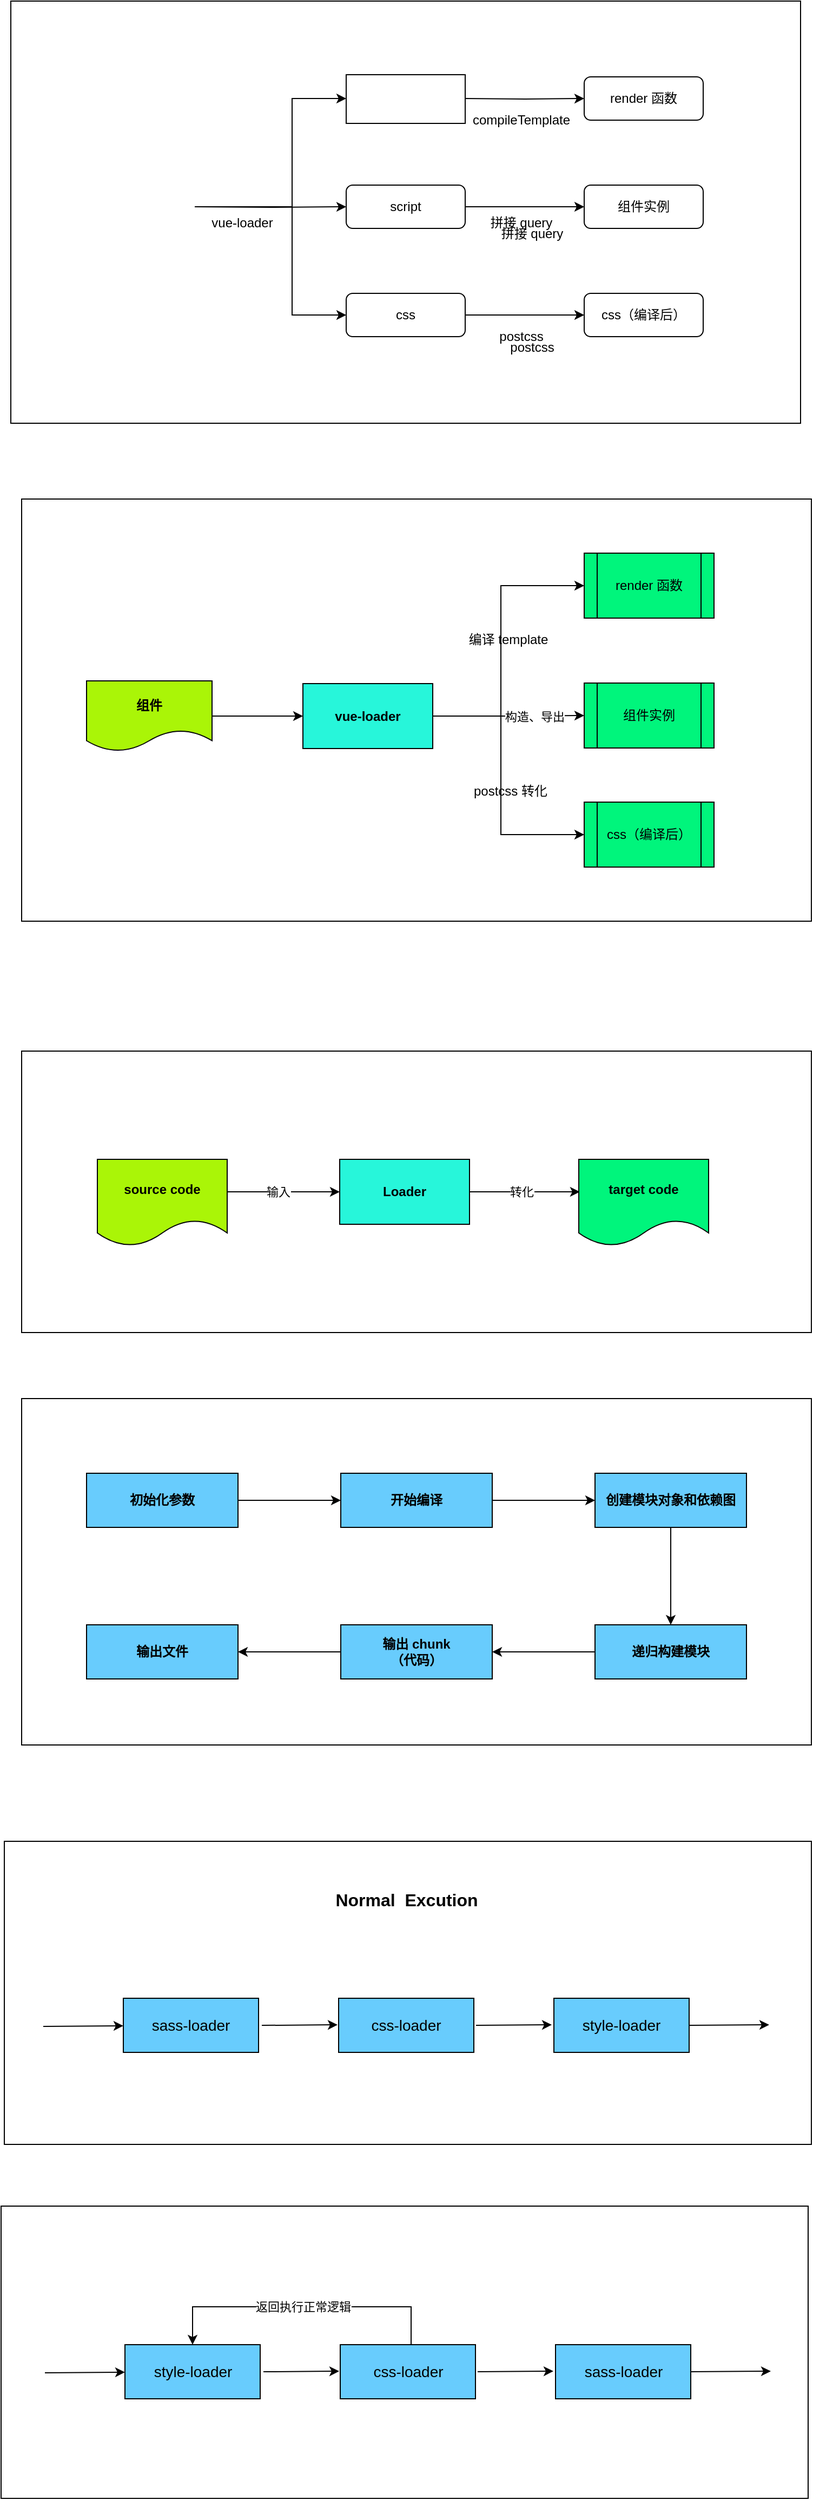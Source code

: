 <mxfile version="14.4.5" type="github">
  <diagram id="snzV0zkpX5HuJy0jhirF" name="Page-1">
    <mxGraphModel dx="946" dy="570" grid="1" gridSize="10" guides="1" tooltips="1" connect="1" arrows="1" fold="1" page="1" pageScale="1" pageWidth="3300" pageHeight="4681" math="0" shadow="0">
      <root>
        <mxCell id="0" />
        <mxCell id="1" parent="0" />
        <mxCell id="j9QSBkJXb1YhkLGrWZEg-1" value="" style="rounded=0;whiteSpace=wrap;html=1;" parent="1" vertex="1">
          <mxGeometry x="100" y="620" width="730" height="390" as="geometry" />
        </mxCell>
        <mxCell id="j9QSBkJXb1YhkLGrWZEg-6" style="edgeStyle=orthogonalEdgeStyle;rounded=0;orthogonalLoop=1;jettySize=auto;html=1;exitX=1;exitY=0.5;exitDx=0;exitDy=0;entryX=0;entryY=0.5;entryDx=0;entryDy=0;" parent="1" target="j9QSBkJXb1YhkLGrWZEg-4" edge="1">
          <mxGeometry relative="1" as="geometry">
            <mxPoint x="270" y="810" as="sourcePoint" />
          </mxGeometry>
        </mxCell>
        <mxCell id="j9QSBkJXb1YhkLGrWZEg-7" style="edgeStyle=orthogonalEdgeStyle;rounded=0;orthogonalLoop=1;jettySize=auto;html=1;exitX=1;exitY=0.5;exitDx=0;exitDy=0;entryX=0;entryY=0.5;entryDx=0;entryDy=0;" parent="1" edge="1">
          <mxGeometry relative="1" as="geometry">
            <mxPoint x="270" y="810" as="sourcePoint" />
            <mxPoint x="410" y="710" as="targetPoint" />
            <Array as="points">
              <mxPoint x="360" y="810" />
              <mxPoint x="360" y="710" />
            </Array>
          </mxGeometry>
        </mxCell>
        <mxCell id="j9QSBkJXb1YhkLGrWZEg-8" style="edgeStyle=orthogonalEdgeStyle;rounded=0;orthogonalLoop=1;jettySize=auto;html=1;exitX=1;exitY=0.5;exitDx=0;exitDy=0;entryX=0;entryY=0.5;entryDx=0;entryDy=0;" parent="1" target="j9QSBkJXb1YhkLGrWZEg-5" edge="1">
          <mxGeometry relative="1" as="geometry">
            <mxPoint x="270" y="810" as="sourcePoint" />
            <Array as="points">
              <mxPoint x="360" y="810" />
              <mxPoint x="360" y="910" />
            </Array>
          </mxGeometry>
        </mxCell>
        <mxCell id="j9QSBkJXb1YhkLGrWZEg-10" style="edgeStyle=orthogonalEdgeStyle;rounded=0;orthogonalLoop=1;jettySize=auto;html=1;exitX=1;exitY=0.5;exitDx=0;exitDy=0;" parent="1" target="j9QSBkJXb1YhkLGrWZEg-9" edge="1">
          <mxGeometry relative="1" as="geometry">
            <mxPoint x="520" y="710" as="sourcePoint" />
          </mxGeometry>
        </mxCell>
        <mxCell id="j9QSBkJXb1YhkLGrWZEg-12" style="edgeStyle=orthogonalEdgeStyle;rounded=0;orthogonalLoop=1;jettySize=auto;html=1;exitX=1;exitY=0.5;exitDx=0;exitDy=0;entryX=0;entryY=0.5;entryDx=0;entryDy=0;" parent="1" source="j9QSBkJXb1YhkLGrWZEg-4" target="j9QSBkJXb1YhkLGrWZEg-11" edge="1">
          <mxGeometry relative="1" as="geometry" />
        </mxCell>
        <mxCell id="j9QSBkJXb1YhkLGrWZEg-4" value="script" style="rounded=1;whiteSpace=wrap;html=1;" parent="1" vertex="1">
          <mxGeometry x="410" y="790" width="110" height="40" as="geometry" />
        </mxCell>
        <mxCell id="j9QSBkJXb1YhkLGrWZEg-14" style="edgeStyle=orthogonalEdgeStyle;rounded=0;orthogonalLoop=1;jettySize=auto;html=1;exitX=1;exitY=0.5;exitDx=0;exitDy=0;entryX=0;entryY=0.5;entryDx=0;entryDy=0;" parent="1" source="j9QSBkJXb1YhkLGrWZEg-5" target="j9QSBkJXb1YhkLGrWZEg-13" edge="1">
          <mxGeometry relative="1" as="geometry" />
        </mxCell>
        <mxCell id="j9QSBkJXb1YhkLGrWZEg-5" value="css" style="rounded=1;whiteSpace=wrap;html=1;" parent="1" vertex="1">
          <mxGeometry x="410" y="890" width="110" height="40" as="geometry" />
        </mxCell>
        <mxCell id="j9QSBkJXb1YhkLGrWZEg-9" value="render 函数" style="rounded=1;whiteSpace=wrap;html=1;" parent="1" vertex="1">
          <mxGeometry x="630" y="690" width="110" height="40" as="geometry" />
        </mxCell>
        <mxCell id="j9QSBkJXb1YhkLGrWZEg-11" value="组件实例" style="rounded=1;whiteSpace=wrap;html=1;" parent="1" vertex="1">
          <mxGeometry x="630" y="790" width="110" height="40" as="geometry" />
        </mxCell>
        <mxCell id="j9QSBkJXb1YhkLGrWZEg-13" value="css（编译后）" style="rounded=1;whiteSpace=wrap;html=1;" parent="1" vertex="1">
          <mxGeometry x="630" y="890" width="110" height="40" as="geometry" />
        </mxCell>
        <mxCell id="j9QSBkJXb1YhkLGrWZEg-15" value="postcss" style="text;html=1;strokeColor=none;fillColor=none;align=center;verticalAlign=middle;whiteSpace=wrap;rounded=0;" parent="1" vertex="1">
          <mxGeometry x="552" y="920" width="40" height="20" as="geometry" />
        </mxCell>
        <mxCell id="j9QSBkJXb1YhkLGrWZEg-16" value="拼接 query" style="text;html=1;strokeColor=none;fillColor=none;align=center;verticalAlign=middle;whiteSpace=wrap;rounded=0;" parent="1" vertex="1">
          <mxGeometry x="538" y="815" width="68" height="20" as="geometry" />
        </mxCell>
        <mxCell id="j9QSBkJXb1YhkLGrWZEg-17" value="compileTemplate" style="text;html=1;strokeColor=none;fillColor=none;align=center;verticalAlign=middle;whiteSpace=wrap;rounded=0;" parent="1" vertex="1">
          <mxGeometry x="538" y="720" width="68" height="20" as="geometry" />
        </mxCell>
        <mxCell id="VzhS6pNXvzRMnDDFk7cc-1" value="" style="rounded=0;whiteSpace=wrap;html=1;" parent="1" vertex="1">
          <mxGeometry x="110" y="1080" width="730" height="390" as="geometry" />
        </mxCell>
        <mxCell id="paWIo_fODG15XczuzQRw-1" value="vue-loader" style="text;html=1;strokeColor=none;fillColor=none;align=center;verticalAlign=middle;whiteSpace=wrap;rounded=0;" parent="1" vertex="1">
          <mxGeometry x="274" y="815" width="80" height="20" as="geometry" />
        </mxCell>
        <mxCell id="paWIo_fODG15XczuzQRw-2" style="edgeStyle=orthogonalEdgeStyle;rounded=0;orthogonalLoop=1;jettySize=auto;html=1;exitX=0.5;exitY=1;exitDx=0;exitDy=0;" parent="1" source="paWIo_fODG15XczuzQRw-1" target="paWIo_fODG15XczuzQRw-1" edge="1">
          <mxGeometry relative="1" as="geometry" />
        </mxCell>
        <mxCell id="paWIo_fODG15XczuzQRw-3" value="" style="rounded=0;whiteSpace=wrap;html=1;" parent="1" vertex="1">
          <mxGeometry x="410" y="688" width="110" height="45" as="geometry" />
        </mxCell>
        <mxCell id="paWIo_fODG15XczuzQRw-11" style="edgeStyle=orthogonalEdgeStyle;rounded=0;orthogonalLoop=1;jettySize=auto;html=1;exitX=1;exitY=0.5;exitDx=0;exitDy=0;entryX=0;entryY=0.5;entryDx=0;entryDy=0;" parent="1" source="paWIo_fODG15XczuzQRw-4" target="paWIo_fODG15XczuzQRw-6" edge="1">
          <mxGeometry relative="1" as="geometry" />
        </mxCell>
        <mxCell id="paWIo_fODG15XczuzQRw-4" value="&lt;b&gt;组件&lt;/b&gt;" style="shape=document;whiteSpace=wrap;html=1;boundedLbl=1;fillColor=#AAF507;" parent="1" vertex="1">
          <mxGeometry x="170" y="1248" width="116" height="65" as="geometry" />
        </mxCell>
        <mxCell id="paWIo_fODG15XczuzQRw-10" style="edgeStyle=orthogonalEdgeStyle;rounded=0;orthogonalLoop=1;jettySize=auto;html=1;exitX=1;exitY=0.5;exitDx=0;exitDy=0;entryX=0;entryY=0.5;entryDx=0;entryDy=0;" parent="1" source="paWIo_fODG15XczuzQRw-6" target="paWIo_fODG15XczuzQRw-8" edge="1">
          <mxGeometry relative="1" as="geometry" />
        </mxCell>
        <mxCell id="paWIo_fODG15XczuzQRw-23" value="构造、导出" style="edgeLabel;html=1;align=center;verticalAlign=middle;resizable=0;points=[];" parent="paWIo_fODG15XczuzQRw-10" vertex="1" connectable="0">
          <mxGeometry x="0.339" y="-1" relative="1" as="geometry">
            <mxPoint as="offset" />
          </mxGeometry>
        </mxCell>
        <mxCell id="paWIo_fODG15XczuzQRw-12" style="edgeStyle=orthogonalEdgeStyle;rounded=0;orthogonalLoop=1;jettySize=auto;html=1;exitX=1;exitY=0.5;exitDx=0;exitDy=0;entryX=0;entryY=0.5;entryDx=0;entryDy=0;" parent="1" source="paWIo_fODG15XczuzQRw-6" target="paWIo_fODG15XczuzQRw-7" edge="1">
          <mxGeometry relative="1" as="geometry">
            <mxPoint x="503" y="1280" as="sourcePoint" />
            <mxPoint x="633" y="1160" as="targetPoint" />
            <Array as="points">
              <mxPoint x="553" y="1281" />
              <mxPoint x="553" y="1160" />
            </Array>
          </mxGeometry>
        </mxCell>
        <mxCell id="paWIo_fODG15XczuzQRw-13" style="edgeStyle=orthogonalEdgeStyle;rounded=0;orthogonalLoop=1;jettySize=auto;html=1;exitX=1;exitY=0.5;exitDx=0;exitDy=0;entryX=0;entryY=0.5;entryDx=0;entryDy=0;" parent="1" source="paWIo_fODG15XczuzQRw-6" edge="1">
          <mxGeometry relative="1" as="geometry">
            <mxPoint x="503" y="1280" as="sourcePoint" />
            <mxPoint x="630" y="1390" as="targetPoint" />
            <Array as="points">
              <mxPoint x="553" y="1281" />
              <mxPoint x="553" y="1390" />
            </Array>
          </mxGeometry>
        </mxCell>
        <mxCell id="paWIo_fODG15XczuzQRw-6" value="&lt;b&gt;vue-loader&lt;/b&gt;" style="rounded=0;whiteSpace=wrap;html=1;fillColor=#27F6DA;" parent="1" vertex="1">
          <mxGeometry x="370" y="1250.5" width="120" height="60" as="geometry" />
        </mxCell>
        <mxCell id="paWIo_fODG15XczuzQRw-7" value="&lt;span&gt;render 函数&lt;/span&gt;" style="shape=process;whiteSpace=wrap;html=1;backgroundOutline=1;fillColor=#00F57C;" parent="1" vertex="1">
          <mxGeometry x="630" y="1130" width="120" height="60" as="geometry" />
        </mxCell>
        <mxCell id="paWIo_fODG15XczuzQRw-8" value="&lt;span&gt;组件实例&lt;/span&gt;" style="shape=process;whiteSpace=wrap;html=1;backgroundOutline=1;fillColor=#00F57C;" parent="1" vertex="1">
          <mxGeometry x="630" y="1250" width="120" height="60" as="geometry" />
        </mxCell>
        <mxCell id="paWIo_fODG15XczuzQRw-9" value="&lt;span&gt;css（编译后）&lt;/span&gt;" style="shape=process;whiteSpace=wrap;html=1;backgroundOutline=1;fillColor=#00F57C;" parent="1" vertex="1">
          <mxGeometry x="630" y="1360" width="120" height="60" as="geometry" />
        </mxCell>
        <mxCell id="paWIo_fODG15XczuzQRw-15" value="编译 template" style="text;html=1;strokeColor=none;fillColor=none;align=center;verticalAlign=middle;whiteSpace=wrap;rounded=0;" parent="1" vertex="1">
          <mxGeometry x="520" y="1200" width="80" height="20" as="geometry" />
        </mxCell>
        <mxCell id="paWIo_fODG15XczuzQRw-16" value="拼接 query" style="text;html=1;strokeColor=none;fillColor=none;align=center;verticalAlign=middle;whiteSpace=wrap;rounded=0;" parent="1" vertex="1">
          <mxGeometry x="548" y="825" width="68" height="20" as="geometry" />
        </mxCell>
        <mxCell id="paWIo_fODG15XczuzQRw-18" value="postcss" style="text;html=1;strokeColor=none;fillColor=none;align=center;verticalAlign=middle;whiteSpace=wrap;rounded=0;" parent="1" vertex="1">
          <mxGeometry x="562" y="930" width="40" height="20" as="geometry" />
        </mxCell>
        <mxCell id="paWIo_fODG15XczuzQRw-20" value="postcss 转化" style="text;html=1;strokeColor=none;fillColor=none;align=center;verticalAlign=middle;whiteSpace=wrap;rounded=0;" parent="1" vertex="1">
          <mxGeometry x="524" y="1340" width="76" height="20" as="geometry" />
        </mxCell>
        <mxCell id="RzEKwcw9UKyjINNDPMjQ-1" value="" style="rounded=0;whiteSpace=wrap;html=1;" parent="1" vertex="1">
          <mxGeometry x="110" y="1590" width="730" height="260" as="geometry" />
        </mxCell>
        <mxCell id="RzEKwcw9UKyjINNDPMjQ-5" value="输入" style="edgeStyle=orthogonalEdgeStyle;rounded=0;orthogonalLoop=1;jettySize=auto;html=1;exitX=1;exitY=0.5;exitDx=0;exitDy=0;entryX=0;entryY=0.5;entryDx=0;entryDy=0;" parent="1" source="RzEKwcw9UKyjINNDPMjQ-2" target="RzEKwcw9UKyjINNDPMjQ-3" edge="1">
          <mxGeometry relative="1" as="geometry">
            <Array as="points">
              <mxPoint x="300" y="1720" />
            </Array>
          </mxGeometry>
        </mxCell>
        <mxCell id="RzEKwcw9UKyjINNDPMjQ-2" value="&lt;b&gt;source code&lt;/b&gt;" style="shape=document;whiteSpace=wrap;html=1;boundedLbl=1;fillColor=#AAF507;" parent="1" vertex="1">
          <mxGeometry x="180" y="1690" width="120" height="80" as="geometry" />
        </mxCell>
        <mxCell id="RzEKwcw9UKyjINNDPMjQ-7" style="rounded=0;orthogonalLoop=1;jettySize=auto;html=1;exitX=1;exitY=0.5;exitDx=0;exitDy=0;entryX=0.008;entryY=0.375;entryDx=0;entryDy=0;entryPerimeter=0;" parent="1" source="RzEKwcw9UKyjINNDPMjQ-3" target="RzEKwcw9UKyjINNDPMjQ-4" edge="1">
          <mxGeometry relative="1" as="geometry" />
        </mxCell>
        <mxCell id="RzEKwcw9UKyjINNDPMjQ-8" value="转化" style="edgeLabel;html=1;align=center;verticalAlign=middle;resizable=0;points=[];" parent="RzEKwcw9UKyjINNDPMjQ-7" vertex="1" connectable="0">
          <mxGeometry x="0.02" y="-2" relative="1" as="geometry">
            <mxPoint x="-4" y="-2" as="offset" />
          </mxGeometry>
        </mxCell>
        <mxCell id="RzEKwcw9UKyjINNDPMjQ-3" value="&lt;b&gt;Loader&lt;/b&gt;" style="rounded=0;whiteSpace=wrap;html=1;fillColor=#27F6DA;" parent="1" vertex="1">
          <mxGeometry x="404" y="1690" width="120" height="60" as="geometry" />
        </mxCell>
        <mxCell id="RzEKwcw9UKyjINNDPMjQ-4" value="&lt;b&gt;target code&lt;/b&gt;" style="shape=document;whiteSpace=wrap;html=1;boundedLbl=1;fillColor=#00F57C;" parent="1" vertex="1">
          <mxGeometry x="625" y="1690" width="120" height="80" as="geometry" />
        </mxCell>
        <mxCell id="BaDR75QXlvPfgkzsjVeb-1" value="" style="rounded=0;whiteSpace=wrap;html=1;" parent="1" vertex="1">
          <mxGeometry x="110" y="1911" width="730" height="320" as="geometry" />
        </mxCell>
        <mxCell id="BaDR75QXlvPfgkzsjVeb-15" style="edgeStyle=orthogonalEdgeStyle;rounded=0;orthogonalLoop=1;jettySize=auto;html=1;exitX=0.5;exitY=1;exitDx=0;exitDy=0;" parent="1" source="BaDR75QXlvPfgkzsjVeb-4" target="BaDR75QXlvPfgkzsjVeb-8" edge="1">
          <mxGeometry relative="1" as="geometry" />
        </mxCell>
        <mxCell id="BaDR75QXlvPfgkzsjVeb-4" value="&lt;b&gt;创建模块对象和依赖图&lt;/b&gt;" style="rounded=0;whiteSpace=wrap;html=1;fillColor=#68CCFD;" parent="1" vertex="1">
          <mxGeometry x="640" y="1980" width="140" height="50" as="geometry" />
        </mxCell>
        <mxCell id="BaDR75QXlvPfgkzsjVeb-16" style="edgeStyle=orthogonalEdgeStyle;rounded=0;orthogonalLoop=1;jettySize=auto;html=1;exitX=0;exitY=0.5;exitDx=0;exitDy=0;entryX=1;entryY=0.5;entryDx=0;entryDy=0;" parent="1" source="BaDR75QXlvPfgkzsjVeb-8" target="BaDR75QXlvPfgkzsjVeb-12" edge="1">
          <mxGeometry relative="1" as="geometry" />
        </mxCell>
        <mxCell id="BaDR75QXlvPfgkzsjVeb-8" value="&lt;b&gt;递归构建模块&lt;/b&gt;" style="rounded=0;whiteSpace=wrap;html=1;fillColor=#68CCFD;" parent="1" vertex="1">
          <mxGeometry x="640" y="2120" width="140" height="50" as="geometry" />
        </mxCell>
        <mxCell id="BaDR75QXlvPfgkzsjVeb-14" style="edgeStyle=orthogonalEdgeStyle;rounded=0;orthogonalLoop=1;jettySize=auto;html=1;exitX=1;exitY=0.5;exitDx=0;exitDy=0;" parent="1" source="BaDR75QXlvPfgkzsjVeb-9" target="BaDR75QXlvPfgkzsjVeb-4" edge="1">
          <mxGeometry relative="1" as="geometry" />
        </mxCell>
        <mxCell id="BaDR75QXlvPfgkzsjVeb-9" value="&lt;b&gt;开始编译&lt;/b&gt;" style="rounded=0;whiteSpace=wrap;html=1;fillColor=#68CCFD;" parent="1" vertex="1">
          <mxGeometry x="405" y="1980" width="140" height="50" as="geometry" />
        </mxCell>
        <mxCell id="BaDR75QXlvPfgkzsjVeb-13" style="edgeStyle=orthogonalEdgeStyle;rounded=0;orthogonalLoop=1;jettySize=auto;html=1;exitX=1;exitY=0.5;exitDx=0;exitDy=0;entryX=0;entryY=0.5;entryDx=0;entryDy=0;" parent="1" source="BaDR75QXlvPfgkzsjVeb-10" target="BaDR75QXlvPfgkzsjVeb-9" edge="1">
          <mxGeometry relative="1" as="geometry" />
        </mxCell>
        <mxCell id="BaDR75QXlvPfgkzsjVeb-10" value="&lt;b&gt;初始化参数&lt;/b&gt;" style="rounded=0;whiteSpace=wrap;html=1;fillColor=#68CCFD;" parent="1" vertex="1">
          <mxGeometry x="170" y="1980" width="140" height="50" as="geometry" />
        </mxCell>
        <mxCell id="BaDR75QXlvPfgkzsjVeb-11" value="&lt;b&gt;输出文件&lt;/b&gt;" style="rounded=0;whiteSpace=wrap;html=1;fillColor=#68CCFD;" parent="1" vertex="1">
          <mxGeometry x="170" y="2120" width="140" height="50" as="geometry" />
        </mxCell>
        <mxCell id="BaDR75QXlvPfgkzsjVeb-17" style="edgeStyle=orthogonalEdgeStyle;rounded=0;orthogonalLoop=1;jettySize=auto;html=1;exitX=0;exitY=0.5;exitDx=0;exitDy=0;entryX=1;entryY=0.5;entryDx=0;entryDy=0;" parent="1" source="BaDR75QXlvPfgkzsjVeb-12" target="BaDR75QXlvPfgkzsjVeb-11" edge="1">
          <mxGeometry relative="1" as="geometry" />
        </mxCell>
        <mxCell id="BaDR75QXlvPfgkzsjVeb-12" value="&lt;b&gt;输出 chunk&lt;br&gt;（代码）&lt;/b&gt;" style="rounded=0;whiteSpace=wrap;html=1;fillColor=#68CCFD;" parent="1" vertex="1">
          <mxGeometry x="405" y="2120" width="140" height="50" as="geometry" />
        </mxCell>
        <mxCell id="se92k8Pp94TgG6yS_D8s-1" value="" style="rounded=0;whiteSpace=wrap;html=1;" parent="1" vertex="1">
          <mxGeometry x="94" y="2320" width="746" height="280" as="geometry" />
        </mxCell>
        <mxCell id="se92k8Pp94TgG6yS_D8s-2" value="&lt;b&gt;&lt;font style=&quot;font-size: 16px&quot;&gt;Normal&amp;nbsp; Excution&lt;/font&gt;&lt;/b&gt;" style="text;html=1;strokeColor=none;fillColor=none;align=center;verticalAlign=middle;whiteSpace=wrap;rounded=0;" parent="1" vertex="1">
          <mxGeometry x="345.5" y="2364" width="240" height="20" as="geometry" />
        </mxCell>
        <mxCell id="se92k8Pp94TgG6yS_D8s-3" value="&lt;font style=&quot;font-size: 14px&quot;&gt;sass-loader&lt;/font&gt;" style="rounded=0;whiteSpace=wrap;html=1;fillColor=#68CCFD;" parent="1" vertex="1">
          <mxGeometry x="204" y="2465" width="125" height="50" as="geometry" />
        </mxCell>
        <mxCell id="se92k8Pp94TgG6yS_D8s-4" value="&lt;font style=&quot;font-size: 14px&quot;&gt;css-loader&lt;/font&gt;" style="rounded=0;whiteSpace=wrap;html=1;fillColor=#68CCFD;" parent="1" vertex="1">
          <mxGeometry x="403" y="2465" width="125" height="50" as="geometry" />
        </mxCell>
        <mxCell id="se92k8Pp94TgG6yS_D8s-5" value="&lt;font style=&quot;font-size: 14px&quot;&gt;style-loader&lt;/font&gt;" style="rounded=0;whiteSpace=wrap;html=1;fillColor=#68CCFD;" parent="1" vertex="1">
          <mxGeometry x="602" y="2465" width="125" height="50" as="geometry" />
        </mxCell>
        <mxCell id="se92k8Pp94TgG6yS_D8s-6" value="" style="endArrow=classic;html=1;" parent="1" target="se92k8Pp94TgG6yS_D8s-3" edge="1">
          <mxGeometry width="50" height="50" relative="1" as="geometry">
            <mxPoint x="130" y="2491" as="sourcePoint" />
            <mxPoint x="100" y="2450" as="targetPoint" />
          </mxGeometry>
        </mxCell>
        <mxCell id="se92k8Pp94TgG6yS_D8s-8" value="" style="endArrow=classic;html=1;" parent="1" edge="1">
          <mxGeometry width="50" height="50" relative="1" as="geometry">
            <mxPoint x="332" y="2490.03" as="sourcePoint" />
            <mxPoint x="402" y="2489.502" as="targetPoint" />
          </mxGeometry>
        </mxCell>
        <mxCell id="se92k8Pp94TgG6yS_D8s-9" value="" style="endArrow=classic;html=1;" parent="1" edge="1">
          <mxGeometry width="50" height="50" relative="1" as="geometry">
            <mxPoint x="530" y="2490.03" as="sourcePoint" />
            <mxPoint x="600" y="2489.502" as="targetPoint" />
          </mxGeometry>
        </mxCell>
        <mxCell id="se92k8Pp94TgG6yS_D8s-10" value="" style="endArrow=classic;html=1;" parent="1" edge="1">
          <mxGeometry width="50" height="50" relative="1" as="geometry">
            <mxPoint x="727" y="2490.04" as="sourcePoint" />
            <mxPoint x="801" y="2489.498" as="targetPoint" />
          </mxGeometry>
        </mxCell>
        <mxCell id="Ru9nY3M3wf-Of37j0QYg-1" value="" style="rounded=0;whiteSpace=wrap;html=1;" parent="1" vertex="1">
          <mxGeometry x="91" y="2657" width="746" height="270" as="geometry" />
        </mxCell>
        <mxCell id="Ru9nY3M3wf-Of37j0QYg-3" value="&lt;font style=&quot;font-size: 14px&quot;&gt;style-loader&lt;/font&gt;" style="rounded=0;whiteSpace=wrap;html=1;fillColor=#68CCFD;" parent="1" vertex="1">
          <mxGeometry x="205.5" y="2785" width="125" height="50" as="geometry" />
        </mxCell>
        <mxCell id="wApG7pj1T7ZnJEhn4FP_-2" value="" style="edgeStyle=orthogonalEdgeStyle;rounded=0;orthogonalLoop=1;jettySize=auto;html=1;entryX=0.5;entryY=0;entryDx=0;entryDy=0;" edge="1" parent="1" source="Ru9nY3M3wf-Of37j0QYg-4" target="Ru9nY3M3wf-Of37j0QYg-3">
          <mxGeometry relative="1" as="geometry">
            <Array as="points">
              <mxPoint x="470" y="2750" />
              <mxPoint x="268" y="2750" />
            </Array>
          </mxGeometry>
        </mxCell>
        <mxCell id="wApG7pj1T7ZnJEhn4FP_-3" value="返回执行正常逻辑" style="edgeLabel;html=1;align=center;verticalAlign=middle;resizable=0;points=[];" vertex="1" connectable="0" parent="wApG7pj1T7ZnJEhn4FP_-2">
          <mxGeometry x="0.132" relative="1" as="geometry">
            <mxPoint x="19" as="offset" />
          </mxGeometry>
        </mxCell>
        <mxCell id="Ru9nY3M3wf-Of37j0QYg-4" value="&lt;font style=&quot;font-size: 14px&quot;&gt;css-loader&lt;/font&gt;" style="rounded=0;whiteSpace=wrap;html=1;fillColor=#68CCFD;" parent="1" vertex="1">
          <mxGeometry x="404.5" y="2785" width="125" height="50" as="geometry" />
        </mxCell>
        <mxCell id="Ru9nY3M3wf-Of37j0QYg-5" value="&lt;font style=&quot;font-size: 14px&quot;&gt;sass-loader&lt;/font&gt;" style="rounded=0;whiteSpace=wrap;html=1;fillColor=#68CCFD;" parent="1" vertex="1">
          <mxGeometry x="603.5" y="2785" width="125" height="50" as="geometry" />
        </mxCell>
        <mxCell id="Ru9nY3M3wf-Of37j0QYg-6" value="" style="endArrow=classic;html=1;" parent="1" target="Ru9nY3M3wf-Of37j0QYg-3" edge="1">
          <mxGeometry width="50" height="50" relative="1" as="geometry">
            <mxPoint x="131.5" y="2811" as="sourcePoint" />
            <mxPoint x="101.5" y="2770" as="targetPoint" />
          </mxGeometry>
        </mxCell>
        <mxCell id="Ru9nY3M3wf-Of37j0QYg-7" value="" style="endArrow=classic;html=1;" parent="1" edge="1">
          <mxGeometry width="50" height="50" relative="1" as="geometry">
            <mxPoint x="333.5" y="2810.03" as="sourcePoint" />
            <mxPoint x="403.5" y="2809.502" as="targetPoint" />
          </mxGeometry>
        </mxCell>
        <mxCell id="Ru9nY3M3wf-Of37j0QYg-8" value="" style="endArrow=classic;html=1;" parent="1" edge="1">
          <mxGeometry width="50" height="50" relative="1" as="geometry">
            <mxPoint x="531.5" y="2810.03" as="sourcePoint" />
            <mxPoint x="601.5" y="2809.502" as="targetPoint" />
          </mxGeometry>
        </mxCell>
        <mxCell id="Ru9nY3M3wf-Of37j0QYg-9" value="" style="endArrow=classic;html=1;" parent="1" edge="1">
          <mxGeometry width="50" height="50" relative="1" as="geometry">
            <mxPoint x="728.5" y="2810.04" as="sourcePoint" />
            <mxPoint x="802.5" y="2809.498" as="targetPoint" />
          </mxGeometry>
        </mxCell>
      </root>
    </mxGraphModel>
  </diagram>
</mxfile>
